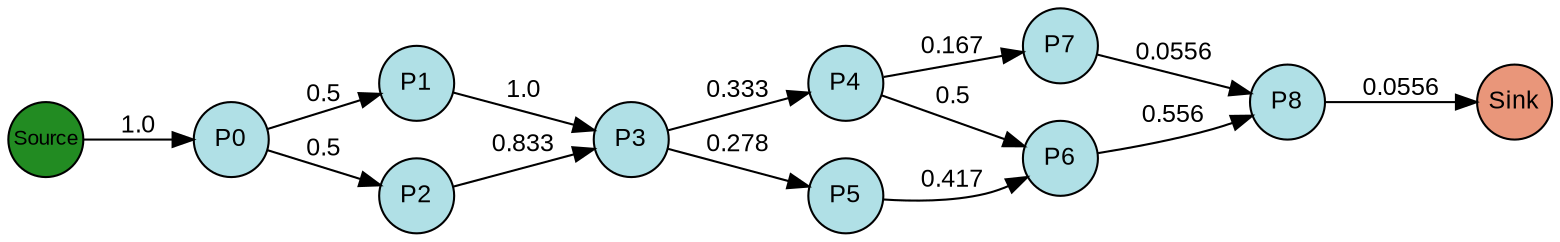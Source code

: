 digraph {
  splines=true;
node [margin=0 fontname=arial fontcolor=black fontsize=12 shape=circle width=0.5 fixedsize=true style=filled fillcolor=powderblue]
  1 [label="P0"]
  2 [label="P1"]
  3 [label="P2"]
  4 [label="P3"]
  5 [label="P4"]
  6 [label="P5"]
  7 [label="P6"]
  8 [label="P7"]
  9 [label="P8"]
  node [margin=0 fontname=arial fontcolor=black fontsize=10 shape=circle width=0.5 fixedsize=true style=filled fillcolor=forestgreen]
  10 [label="Source"]
  node [margin=0 fontname=arial fontcolor=black fontsize=12 shape=circle width=0.5 fixedsize=true style=filled fillcolor=darksalmon]
  11 [label="Sink"]
rankdir=LR
edge [margin=0 fontname=arial fontcolor=black fontsize=12]
   1 -> 2 [label="0.5"]
   1 -> 3 [label="0.5"]
   2 -> 4 [label="1.0"]
   3 -> 4 [label="0.833"]
   4 -> 5 [label="0.333"]
   4 -> 6 [label="0.278"]
   5 -> 7 [label="0.5"]
   6 -> 7 [label="0.417"]
   5 -> 8 [label="0.167"]
   7 -> 9 [label="0.556"]
   8 -> 9 [label="0.0556"]
   10 -> 1 [label="1.0"]
   9 -> 11 [label="0.0556"]

  {rank=same 10}
	{rank=same  1 }
	{rank=same  2, 3 }
	{rank=same  4 }
	{rank=same  5, 6 }
	{rank=same  7, 8 }
	{rank=same  9 }
  {rank=same 11}
}
